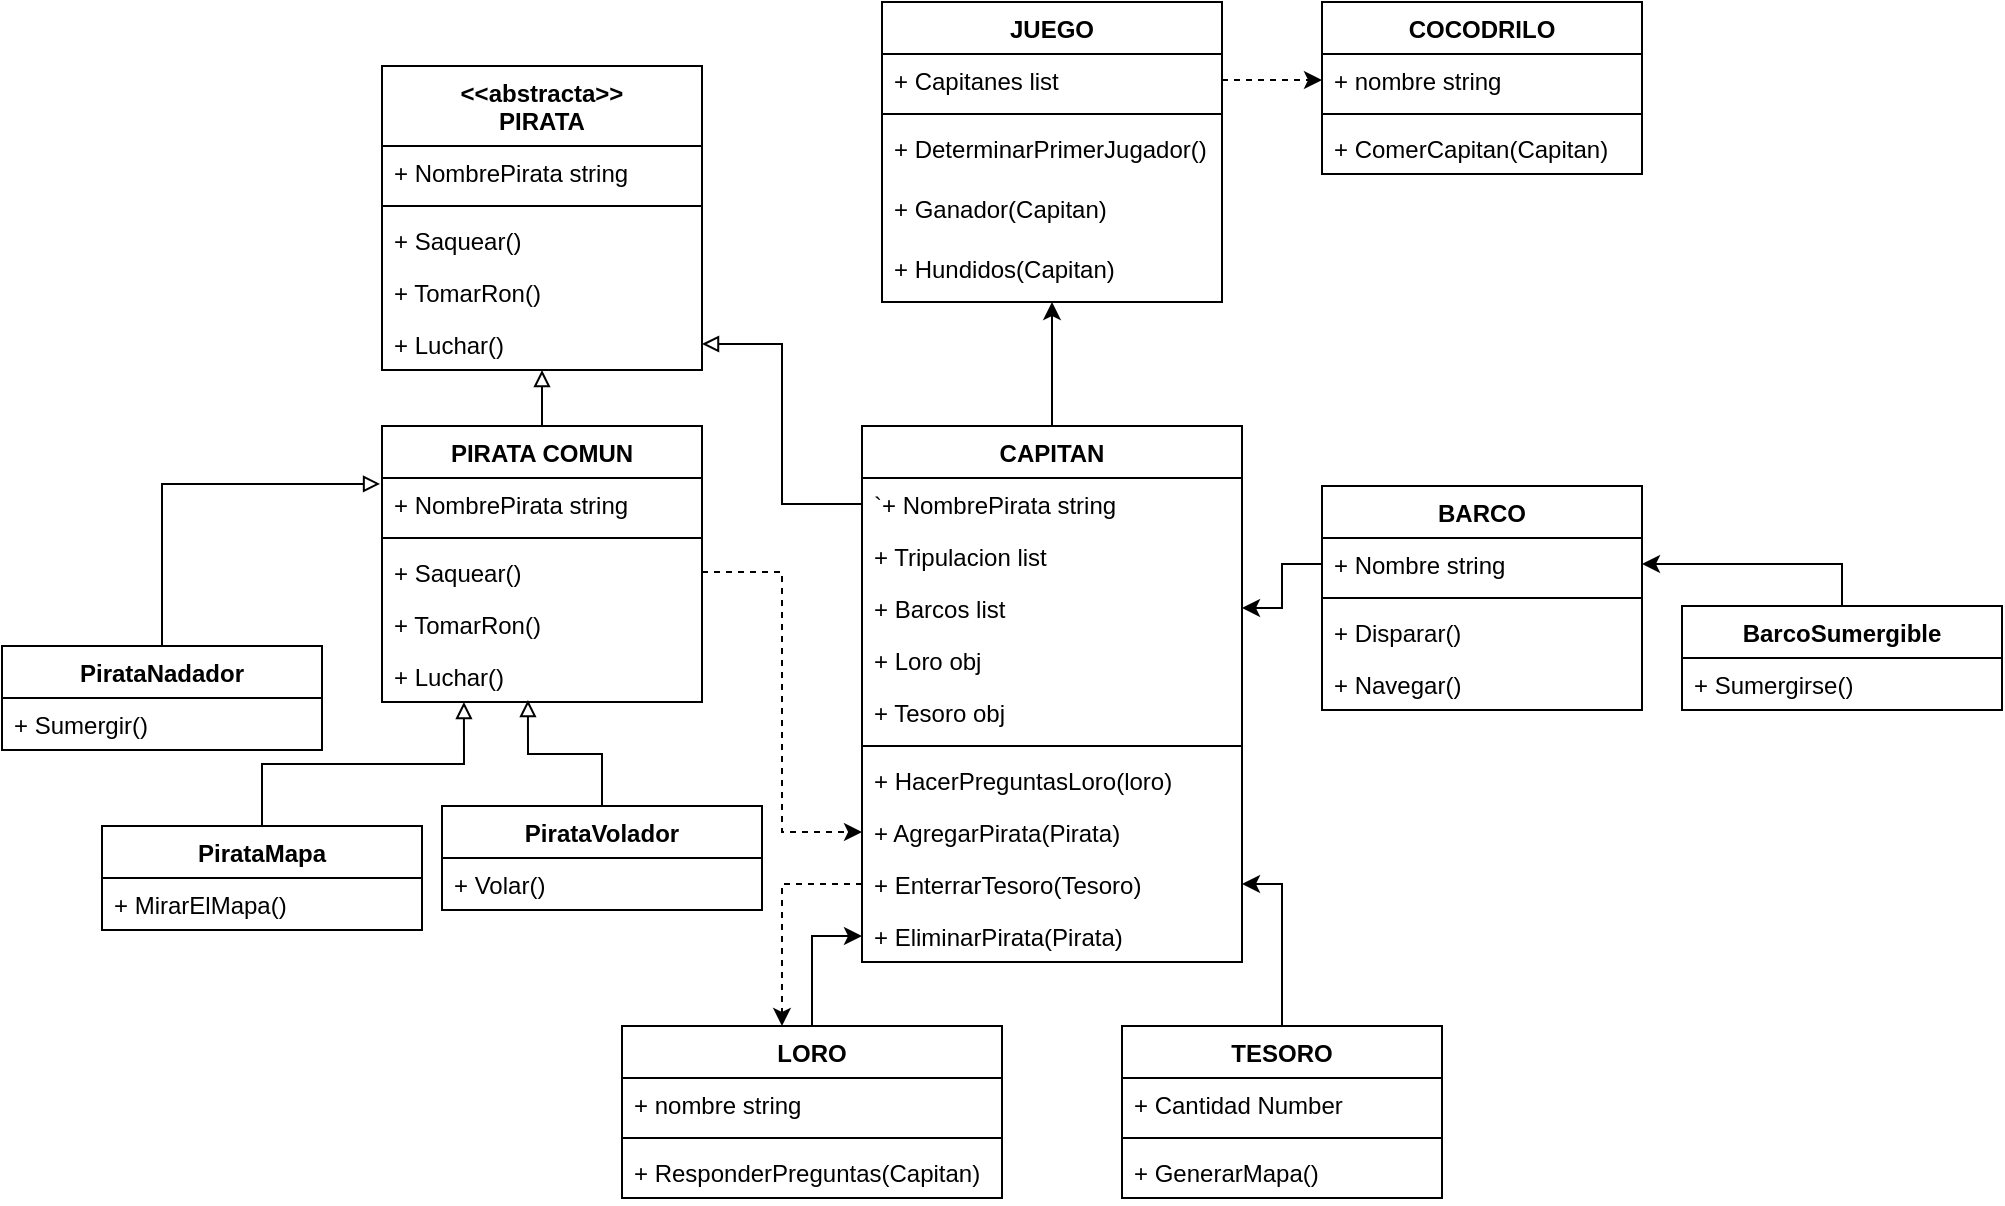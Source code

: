 <mxfile version="15.4.0" type="device"><diagram id="RCo0TwGRk2wm_fVkTmDE" name="Página-1"><mxGraphModel dx="2037" dy="1347" grid="1" gridSize="10" guides="1" tooltips="1" connect="1" arrows="1" fold="1" page="1" pageScale="1" pageWidth="1169" pageHeight="827" math="0" shadow="0"><root><mxCell id="0"/><mxCell id="1" parent="0"/><mxCell id="oNmt2e0RKSn26i8IUoMc-34" style="edgeStyle=orthogonalEdgeStyle;rounded=0;orthogonalLoop=1;jettySize=auto;html=1;" edge="1" parent="1" source="s1e61ihkZ0DkJ8s6Vl7c-1" target="oNmt2e0RKSn26i8IUoMc-30"><mxGeometry relative="1" as="geometry"/></mxCell><mxCell id="s1e61ihkZ0DkJ8s6Vl7c-1" value="CAPITAN" style="swimlane;fontStyle=1;align=center;verticalAlign=top;childLayout=stackLayout;horizontal=1;startSize=26;horizontalStack=0;resizeParent=1;resizeParentMax=0;resizeLast=0;collapsible=1;marginBottom=0;" parent="1" vertex="1"><mxGeometry x="330" y="90" width="190" height="268" as="geometry"/></mxCell><mxCell id="s1e61ihkZ0DkJ8s6Vl7c-6" value="`+ NombrePirata string" style="text;strokeColor=none;fillColor=none;align=left;verticalAlign=top;spacingLeft=4;spacingRight=4;overflow=hidden;rotatable=0;points=[[0,0.5],[1,0.5]];portConstraint=eastwest;" parent="s1e61ihkZ0DkJ8s6Vl7c-1" vertex="1"><mxGeometry y="26" width="190" height="26" as="geometry"/></mxCell><mxCell id="s1e61ihkZ0DkJ8s6Vl7c-2" value="+ Tripulacion list" style="text;strokeColor=none;fillColor=none;align=left;verticalAlign=top;spacingLeft=4;spacingRight=4;overflow=hidden;rotatable=0;points=[[0,0.5],[1,0.5]];portConstraint=eastwest;" parent="s1e61ihkZ0DkJ8s6Vl7c-1" vertex="1"><mxGeometry y="52" width="190" height="26" as="geometry"/></mxCell><mxCell id="s1e61ihkZ0DkJ8s6Vl7c-7" value="+ Barcos list" style="text;strokeColor=none;fillColor=none;align=left;verticalAlign=top;spacingLeft=4;spacingRight=4;overflow=hidden;rotatable=0;points=[[0,0.5],[1,0.5]];portConstraint=eastwest;" parent="s1e61ihkZ0DkJ8s6Vl7c-1" vertex="1"><mxGeometry y="78" width="190" height="26" as="geometry"/></mxCell><mxCell id="s1e61ihkZ0DkJ8s6Vl7c-17" value="+ Loro obj" style="text;strokeColor=none;fillColor=none;align=left;verticalAlign=top;spacingLeft=4;spacingRight=4;overflow=hidden;rotatable=0;points=[[0,0.5],[1,0.5]];portConstraint=eastwest;" parent="s1e61ihkZ0DkJ8s6Vl7c-1" vertex="1"><mxGeometry y="104" width="190" height="26" as="geometry"/></mxCell><mxCell id="oNmt2e0RKSn26i8IUoMc-24" value="+ Tesoro obj" style="text;strokeColor=none;fillColor=none;align=left;verticalAlign=top;spacingLeft=4;spacingRight=4;overflow=hidden;rotatable=0;points=[[0,0.5],[1,0.5]];portConstraint=eastwest;" vertex="1" parent="s1e61ihkZ0DkJ8s6Vl7c-1"><mxGeometry y="130" width="190" height="26" as="geometry"/></mxCell><mxCell id="s1e61ihkZ0DkJ8s6Vl7c-3" value="" style="line;strokeWidth=1;fillColor=none;align=left;verticalAlign=middle;spacingTop=-1;spacingLeft=3;spacingRight=3;rotatable=0;labelPosition=right;points=[];portConstraint=eastwest;" parent="s1e61ihkZ0DkJ8s6Vl7c-1" vertex="1"><mxGeometry y="156" width="190" height="8" as="geometry"/></mxCell><mxCell id="s1e61ihkZ0DkJ8s6Vl7c-4" value="+ HacerPreguntasLoro(loro)" style="text;strokeColor=none;fillColor=none;align=left;verticalAlign=top;spacingLeft=4;spacingRight=4;overflow=hidden;rotatable=0;points=[[0,0.5],[1,0.5]];portConstraint=eastwest;" parent="s1e61ihkZ0DkJ8s6Vl7c-1" vertex="1"><mxGeometry y="164" width="190" height="26" as="geometry"/></mxCell><mxCell id="s1e61ihkZ0DkJ8s6Vl7c-11" value="+ AgregarPirata(Pirata)" style="text;strokeColor=none;fillColor=none;align=left;verticalAlign=top;spacingLeft=4;spacingRight=4;overflow=hidden;rotatable=0;points=[[0,0.5],[1,0.5]];portConstraint=eastwest;" parent="s1e61ihkZ0DkJ8s6Vl7c-1" vertex="1"><mxGeometry y="190" width="190" height="26" as="geometry"/></mxCell><mxCell id="s1e61ihkZ0DkJ8s6Vl7c-10" value="+ EnterrarTesoro(Tesoro)" style="text;strokeColor=none;fillColor=none;align=left;verticalAlign=top;spacingLeft=4;spacingRight=4;overflow=hidden;rotatable=0;points=[[0,0.5],[1,0.5]];portConstraint=eastwest;" parent="s1e61ihkZ0DkJ8s6Vl7c-1" vertex="1"><mxGeometry y="216" width="190" height="26" as="geometry"/></mxCell><mxCell id="s1e61ihkZ0DkJ8s6Vl7c-12" value="+ EliminarPirata(Pirata)" style="text;strokeColor=none;fillColor=none;align=left;verticalAlign=top;spacingLeft=4;spacingRight=4;overflow=hidden;rotatable=0;points=[[0,0.5],[1,0.5]];portConstraint=eastwest;" parent="s1e61ihkZ0DkJ8s6Vl7c-1" vertex="1"><mxGeometry y="242" width="190" height="26" as="geometry"/></mxCell><mxCell id="s1e61ihkZ0DkJ8s6Vl7c-25" style="edgeStyle=orthogonalEdgeStyle;rounded=0;orthogonalLoop=1;jettySize=auto;html=1;entryX=0;entryY=0.5;entryDx=0;entryDy=0;dashed=1;exitX=1;exitY=0.5;exitDx=0;exitDy=0;" parent="1" source="s1e61ihkZ0DkJ8s6Vl7c-16" target="s1e61ihkZ0DkJ8s6Vl7c-11" edge="1"><mxGeometry relative="1" as="geometry"/></mxCell><mxCell id="oNmt2e0RKSn26i8IUoMc-47" style="edgeStyle=orthogonalEdgeStyle;rounded=0;orthogonalLoop=1;jettySize=auto;html=1;exitX=0.5;exitY=0;exitDx=0;exitDy=0;entryX=0.5;entryY=1;entryDx=0;entryDy=0;endArrow=block;endFill=0;" edge="1" parent="1" source="s1e61ihkZ0DkJ8s6Vl7c-13" target="oNmt2e0RKSn26i8IUoMc-41"><mxGeometry relative="1" as="geometry"/></mxCell><mxCell id="s1e61ihkZ0DkJ8s6Vl7c-13" value="PIRATA COMUN" style="swimlane;fontStyle=1;align=center;verticalAlign=top;childLayout=stackLayout;horizontal=1;startSize=26;horizontalStack=0;resizeParent=1;resizeParentMax=0;resizeLast=0;collapsible=1;marginBottom=0;" parent="1" vertex="1"><mxGeometry x="90" y="90" width="160" height="138" as="geometry"/></mxCell><mxCell id="s1e61ihkZ0DkJ8s6Vl7c-14" value="+ NombrePirata string" style="text;strokeColor=none;fillColor=none;align=left;verticalAlign=top;spacingLeft=4;spacingRight=4;overflow=hidden;rotatable=0;points=[[0,0.5],[1,0.5]];portConstraint=eastwest;" parent="s1e61ihkZ0DkJ8s6Vl7c-13" vertex="1"><mxGeometry y="26" width="160" height="26" as="geometry"/></mxCell><mxCell id="s1e61ihkZ0DkJ8s6Vl7c-15" value="" style="line;strokeWidth=1;fillColor=none;align=left;verticalAlign=middle;spacingTop=-1;spacingLeft=3;spacingRight=3;rotatable=0;labelPosition=right;points=[];portConstraint=eastwest;" parent="s1e61ihkZ0DkJ8s6Vl7c-13" vertex="1"><mxGeometry y="52" width="160" height="8" as="geometry"/></mxCell><mxCell id="s1e61ihkZ0DkJ8s6Vl7c-16" value="+ Saquear()" style="text;strokeColor=none;fillColor=none;align=left;verticalAlign=top;spacingLeft=4;spacingRight=4;overflow=hidden;rotatable=0;points=[[0,0.5],[1,0.5]];portConstraint=eastwest;" parent="s1e61ihkZ0DkJ8s6Vl7c-13" vertex="1"><mxGeometry y="60" width="160" height="26" as="geometry"/></mxCell><mxCell id="s1e61ihkZ0DkJ8s6Vl7c-18" value="+ TomarRon()" style="text;strokeColor=none;fillColor=none;align=left;verticalAlign=top;spacingLeft=4;spacingRight=4;overflow=hidden;rotatable=0;points=[[0,0.5],[1,0.5]];portConstraint=eastwest;" parent="s1e61ihkZ0DkJ8s6Vl7c-13" vertex="1"><mxGeometry y="86" width="160" height="26" as="geometry"/></mxCell><mxCell id="s1e61ihkZ0DkJ8s6Vl7c-24" value="+ Luchar()" style="text;strokeColor=none;fillColor=none;align=left;verticalAlign=top;spacingLeft=4;spacingRight=4;overflow=hidden;rotatable=0;points=[[0,0.5],[1,0.5]];portConstraint=eastwest;" parent="s1e61ihkZ0DkJ8s6Vl7c-13" vertex="1"><mxGeometry y="112" width="160" height="26" as="geometry"/></mxCell><mxCell id="s1e61ihkZ0DkJ8s6Vl7c-30" style="edgeStyle=orthogonalEdgeStyle;rounded=0;orthogonalLoop=1;jettySize=auto;html=1;entryX=0.456;entryY=0.962;entryDx=0;entryDy=0;entryPerimeter=0;endArrow=block;endFill=0;" parent="1" source="s1e61ihkZ0DkJ8s6Vl7c-26" target="s1e61ihkZ0DkJ8s6Vl7c-24" edge="1"><mxGeometry relative="1" as="geometry"/></mxCell><mxCell id="s1e61ihkZ0DkJ8s6Vl7c-26" value="PirataVolador" style="swimlane;fontStyle=1;align=center;verticalAlign=top;childLayout=stackLayout;horizontal=1;startSize=26;horizontalStack=0;resizeParent=1;resizeParentMax=0;resizeLast=0;collapsible=1;marginBottom=0;" parent="1" vertex="1"><mxGeometry x="120" y="280" width="160" height="52" as="geometry"/></mxCell><mxCell id="s1e61ihkZ0DkJ8s6Vl7c-29" value="+ Volar()" style="text;strokeColor=none;fillColor=none;align=left;verticalAlign=top;spacingLeft=4;spacingRight=4;overflow=hidden;rotatable=0;points=[[0,0.5],[1,0.5]];portConstraint=eastwest;" parent="s1e61ihkZ0DkJ8s6Vl7c-26" vertex="1"><mxGeometry y="26" width="160" height="26" as="geometry"/></mxCell><mxCell id="s1e61ihkZ0DkJ8s6Vl7c-33" style="edgeStyle=orthogonalEdgeStyle;rounded=0;orthogonalLoop=1;jettySize=auto;html=1;entryX=0.256;entryY=1;entryDx=0;entryDy=0;entryPerimeter=0;endArrow=block;endFill=0;" parent="1" source="s1e61ihkZ0DkJ8s6Vl7c-31" target="s1e61ihkZ0DkJ8s6Vl7c-24" edge="1"><mxGeometry relative="1" as="geometry"/></mxCell><mxCell id="s1e61ihkZ0DkJ8s6Vl7c-31" value="PirataMapa" style="swimlane;fontStyle=1;align=center;verticalAlign=top;childLayout=stackLayout;horizontal=1;startSize=26;horizontalStack=0;resizeParent=1;resizeParentMax=0;resizeLast=0;collapsible=1;marginBottom=0;" parent="1" vertex="1"><mxGeometry x="-50" y="290" width="160" height="52" as="geometry"/></mxCell><mxCell id="s1e61ihkZ0DkJ8s6Vl7c-32" value="+ MirarElMapa()" style="text;strokeColor=none;fillColor=none;align=left;verticalAlign=top;spacingLeft=4;spacingRight=4;overflow=hidden;rotatable=0;points=[[0,0.5],[1,0.5]];portConstraint=eastwest;" parent="s1e61ihkZ0DkJ8s6Vl7c-31" vertex="1"><mxGeometry y="26" width="160" height="26" as="geometry"/></mxCell><mxCell id="s1e61ihkZ0DkJ8s6Vl7c-36" style="edgeStyle=orthogonalEdgeStyle;rounded=0;orthogonalLoop=1;jettySize=auto;html=1;entryX=-0.006;entryY=0.115;entryDx=0;entryDy=0;entryPerimeter=0;endArrow=block;endFill=0;" parent="1" source="s1e61ihkZ0DkJ8s6Vl7c-34" target="s1e61ihkZ0DkJ8s6Vl7c-14" edge="1"><mxGeometry relative="1" as="geometry"/></mxCell><mxCell id="s1e61ihkZ0DkJ8s6Vl7c-34" value="PirataNadador" style="swimlane;fontStyle=1;align=center;verticalAlign=top;childLayout=stackLayout;horizontal=1;startSize=26;horizontalStack=0;resizeParent=1;resizeParentMax=0;resizeLast=0;collapsible=1;marginBottom=0;" parent="1" vertex="1"><mxGeometry x="-100" y="200" width="160" height="52" as="geometry"/></mxCell><mxCell id="s1e61ihkZ0DkJ8s6Vl7c-35" value="+ Sumergir()" style="text;strokeColor=none;fillColor=none;align=left;verticalAlign=top;spacingLeft=4;spacingRight=4;overflow=hidden;rotatable=0;points=[[0,0.5],[1,0.5]];portConstraint=eastwest;" parent="s1e61ihkZ0DkJ8s6Vl7c-34" vertex="1"><mxGeometry y="26" width="160" height="26" as="geometry"/></mxCell><mxCell id="s1e61ihkZ0DkJ8s6Vl7c-41" style="edgeStyle=orthogonalEdgeStyle;rounded=0;orthogonalLoop=1;jettySize=auto;html=1;entryX=0;entryY=0.5;entryDx=0;entryDy=0;" parent="1" source="s1e61ihkZ0DkJ8s6Vl7c-37" target="s1e61ihkZ0DkJ8s6Vl7c-12" edge="1"><mxGeometry relative="1" as="geometry"/></mxCell><mxCell id="s1e61ihkZ0DkJ8s6Vl7c-37" value="LORO" style="swimlane;fontStyle=1;align=center;verticalAlign=top;childLayout=stackLayout;horizontal=1;startSize=26;horizontalStack=0;resizeParent=1;resizeParentMax=0;resizeLast=0;collapsible=1;marginBottom=0;" parent="1" vertex="1"><mxGeometry x="210" y="390" width="190" height="86" as="geometry"/></mxCell><mxCell id="s1e61ihkZ0DkJ8s6Vl7c-38" value="+ nombre string" style="text;strokeColor=none;fillColor=none;align=left;verticalAlign=top;spacingLeft=4;spacingRight=4;overflow=hidden;rotatable=0;points=[[0,0.5],[1,0.5]];portConstraint=eastwest;" parent="s1e61ihkZ0DkJ8s6Vl7c-37" vertex="1"><mxGeometry y="26" width="190" height="26" as="geometry"/></mxCell><mxCell id="s1e61ihkZ0DkJ8s6Vl7c-39" value="" style="line;strokeWidth=1;fillColor=none;align=left;verticalAlign=middle;spacingTop=-1;spacingLeft=3;spacingRight=3;rotatable=0;labelPosition=right;points=[];portConstraint=eastwest;" parent="s1e61ihkZ0DkJ8s6Vl7c-37" vertex="1"><mxGeometry y="52" width="190" height="8" as="geometry"/></mxCell><mxCell id="s1e61ihkZ0DkJ8s6Vl7c-40" value="+ ResponderPreguntas(Capitan)" style="text;strokeColor=none;fillColor=none;align=left;verticalAlign=top;spacingLeft=4;spacingRight=4;overflow=hidden;rotatable=0;points=[[0,0.5],[1,0.5]];portConstraint=eastwest;" parent="s1e61ihkZ0DkJ8s6Vl7c-37" vertex="1"><mxGeometry y="60" width="190" height="26" as="geometry"/></mxCell><mxCell id="oNmt2e0RKSn26i8IUoMc-12" style="edgeStyle=orthogonalEdgeStyle;rounded=0;orthogonalLoop=1;jettySize=auto;html=1;entryX=1;entryY=0.5;entryDx=0;entryDy=0;" edge="1" parent="1" source="oNmt2e0RKSn26i8IUoMc-7" target="s1e61ihkZ0DkJ8s6Vl7c-10"><mxGeometry relative="1" as="geometry"/></mxCell><mxCell id="oNmt2e0RKSn26i8IUoMc-7" value="TESORO" style="swimlane;fontStyle=1;align=center;verticalAlign=top;childLayout=stackLayout;horizontal=1;startSize=26;horizontalStack=0;resizeParent=1;resizeParentMax=0;resizeLast=0;collapsible=1;marginBottom=0;" vertex="1" parent="1"><mxGeometry x="460" y="390" width="160" height="86" as="geometry"/></mxCell><mxCell id="oNmt2e0RKSn26i8IUoMc-8" value="+ Cantidad Number" style="text;strokeColor=none;fillColor=none;align=left;verticalAlign=top;spacingLeft=4;spacingRight=4;overflow=hidden;rotatable=0;points=[[0,0.5],[1,0.5]];portConstraint=eastwest;" vertex="1" parent="oNmt2e0RKSn26i8IUoMc-7"><mxGeometry y="26" width="160" height="26" as="geometry"/></mxCell><mxCell id="oNmt2e0RKSn26i8IUoMc-9" value="" style="line;strokeWidth=1;fillColor=none;align=left;verticalAlign=middle;spacingTop=-1;spacingLeft=3;spacingRight=3;rotatable=0;labelPosition=right;points=[];portConstraint=eastwest;" vertex="1" parent="oNmt2e0RKSn26i8IUoMc-7"><mxGeometry y="52" width="160" height="8" as="geometry"/></mxCell><mxCell id="oNmt2e0RKSn26i8IUoMc-10" value="+ GenerarMapa()" style="text;strokeColor=none;fillColor=none;align=left;verticalAlign=top;spacingLeft=4;spacingRight=4;overflow=hidden;rotatable=0;points=[[0,0.5],[1,0.5]];portConstraint=eastwest;" vertex="1" parent="oNmt2e0RKSn26i8IUoMc-7"><mxGeometry y="60" width="160" height="26" as="geometry"/></mxCell><mxCell id="oNmt2e0RKSn26i8IUoMc-11" style="edgeStyle=orthogonalEdgeStyle;rounded=0;orthogonalLoop=1;jettySize=auto;html=1;exitX=0;exitY=0.5;exitDx=0;exitDy=0;entryX=0.421;entryY=0;entryDx=0;entryDy=0;entryPerimeter=0;dashed=1;" edge="1" parent="1" source="s1e61ihkZ0DkJ8s6Vl7c-10" target="s1e61ihkZ0DkJ8s6Vl7c-37"><mxGeometry relative="1" as="geometry"/></mxCell><mxCell id="oNmt2e0RKSn26i8IUoMc-13" value="COCODRILO" style="swimlane;fontStyle=1;align=center;verticalAlign=top;childLayout=stackLayout;horizontal=1;startSize=26;horizontalStack=0;resizeParent=1;resizeParentMax=0;resizeLast=0;collapsible=1;marginBottom=0;" vertex="1" parent="1"><mxGeometry x="560" y="-122" width="160" height="86" as="geometry"/></mxCell><mxCell id="oNmt2e0RKSn26i8IUoMc-14" value="+ nombre string" style="text;strokeColor=none;fillColor=none;align=left;verticalAlign=top;spacingLeft=4;spacingRight=4;overflow=hidden;rotatable=0;points=[[0,0.5],[1,0.5]];portConstraint=eastwest;" vertex="1" parent="oNmt2e0RKSn26i8IUoMc-13"><mxGeometry y="26" width="160" height="26" as="geometry"/></mxCell><mxCell id="oNmt2e0RKSn26i8IUoMc-15" value="" style="line;strokeWidth=1;fillColor=none;align=left;verticalAlign=middle;spacingTop=-1;spacingLeft=3;spacingRight=3;rotatable=0;labelPosition=right;points=[];portConstraint=eastwest;" vertex="1" parent="oNmt2e0RKSn26i8IUoMc-13"><mxGeometry y="52" width="160" height="8" as="geometry"/></mxCell><mxCell id="oNmt2e0RKSn26i8IUoMc-16" value="+ ComerCapitan(Capitan)" style="text;strokeColor=none;fillColor=none;align=left;verticalAlign=top;spacingLeft=4;spacingRight=4;overflow=hidden;rotatable=0;points=[[0,0.5],[1,0.5]];portConstraint=eastwest;" vertex="1" parent="oNmt2e0RKSn26i8IUoMc-13"><mxGeometry y="60" width="160" height="26" as="geometry"/></mxCell><mxCell id="oNmt2e0RKSn26i8IUoMc-17" style="edgeStyle=orthogonalEdgeStyle;rounded=0;orthogonalLoop=1;jettySize=auto;html=1;exitX=1;exitY=0.5;exitDx=0;exitDy=0;entryX=0;entryY=0.5;entryDx=0;entryDy=0;dashed=1;" edge="1" parent="1" source="oNmt2e0RKSn26i8IUoMc-31" target="oNmt2e0RKSn26i8IUoMc-14"><mxGeometry relative="1" as="geometry"/></mxCell><mxCell id="oNmt2e0RKSn26i8IUoMc-18" value="BARCO" style="swimlane;fontStyle=1;align=center;verticalAlign=top;childLayout=stackLayout;horizontal=1;startSize=26;horizontalStack=0;resizeParent=1;resizeParentMax=0;resizeLast=0;collapsible=1;marginBottom=0;" vertex="1" parent="1"><mxGeometry x="560" y="120" width="160" height="112" as="geometry"/></mxCell><mxCell id="oNmt2e0RKSn26i8IUoMc-19" value="+ Nombre string" style="text;strokeColor=none;fillColor=none;align=left;verticalAlign=top;spacingLeft=4;spacingRight=4;overflow=hidden;rotatable=0;points=[[0,0.5],[1,0.5]];portConstraint=eastwest;" vertex="1" parent="oNmt2e0RKSn26i8IUoMc-18"><mxGeometry y="26" width="160" height="26" as="geometry"/></mxCell><mxCell id="oNmt2e0RKSn26i8IUoMc-20" value="" style="line;strokeWidth=1;fillColor=none;align=left;verticalAlign=middle;spacingTop=-1;spacingLeft=3;spacingRight=3;rotatable=0;labelPosition=right;points=[];portConstraint=eastwest;" vertex="1" parent="oNmt2e0RKSn26i8IUoMc-18"><mxGeometry y="52" width="160" height="8" as="geometry"/></mxCell><mxCell id="oNmt2e0RKSn26i8IUoMc-21" value="+ Disparar()" style="text;strokeColor=none;fillColor=none;align=left;verticalAlign=top;spacingLeft=4;spacingRight=4;overflow=hidden;rotatable=0;points=[[0,0.5],[1,0.5]];portConstraint=eastwest;" vertex="1" parent="oNmt2e0RKSn26i8IUoMc-18"><mxGeometry y="60" width="160" height="26" as="geometry"/></mxCell><mxCell id="oNmt2e0RKSn26i8IUoMc-22" value="+ Navegar()" style="text;strokeColor=none;fillColor=none;align=left;verticalAlign=top;spacingLeft=4;spacingRight=4;overflow=hidden;rotatable=0;points=[[0,0.5],[1,0.5]];portConstraint=eastwest;" vertex="1" parent="oNmt2e0RKSn26i8IUoMc-18"><mxGeometry y="86" width="160" height="26" as="geometry"/></mxCell><mxCell id="oNmt2e0RKSn26i8IUoMc-23" style="edgeStyle=orthogonalEdgeStyle;rounded=0;orthogonalLoop=1;jettySize=auto;html=1;" edge="1" parent="1" source="oNmt2e0RKSn26i8IUoMc-19" target="s1e61ihkZ0DkJ8s6Vl7c-7"><mxGeometry relative="1" as="geometry"/></mxCell><mxCell id="oNmt2e0RKSn26i8IUoMc-29" style="edgeStyle=orthogonalEdgeStyle;rounded=0;orthogonalLoop=1;jettySize=auto;html=1;entryX=1;entryY=0.5;entryDx=0;entryDy=0;" edge="1" parent="1" source="oNmt2e0RKSn26i8IUoMc-25" target="oNmt2e0RKSn26i8IUoMc-19"><mxGeometry relative="1" as="geometry"/></mxCell><mxCell id="oNmt2e0RKSn26i8IUoMc-25" value="BarcoSumergible" style="swimlane;fontStyle=1;align=center;verticalAlign=top;childLayout=stackLayout;horizontal=1;startSize=26;horizontalStack=0;resizeParent=1;resizeParentMax=0;resizeLast=0;collapsible=1;marginBottom=0;" vertex="1" parent="1"><mxGeometry x="740" y="180" width="160" height="52" as="geometry"/></mxCell><mxCell id="oNmt2e0RKSn26i8IUoMc-28" value="+ Sumergirse()" style="text;strokeColor=none;fillColor=none;align=left;verticalAlign=top;spacingLeft=4;spacingRight=4;overflow=hidden;rotatable=0;points=[[0,0.5],[1,0.5]];portConstraint=eastwest;" vertex="1" parent="oNmt2e0RKSn26i8IUoMc-25"><mxGeometry y="26" width="160" height="26" as="geometry"/></mxCell><mxCell id="oNmt2e0RKSn26i8IUoMc-30" value="JUEGO" style="swimlane;fontStyle=1;align=center;verticalAlign=top;childLayout=stackLayout;horizontal=1;startSize=26;horizontalStack=0;resizeParent=1;resizeParentMax=0;resizeLast=0;collapsible=1;marginBottom=0;" vertex="1" parent="1"><mxGeometry x="340" y="-122" width="170" height="150" as="geometry"/></mxCell><mxCell id="oNmt2e0RKSn26i8IUoMc-31" value="+ Capitanes list" style="text;strokeColor=none;fillColor=none;align=left;verticalAlign=top;spacingLeft=4;spacingRight=4;overflow=hidden;rotatable=0;points=[[0,0.5],[1,0.5]];portConstraint=eastwest;" vertex="1" parent="oNmt2e0RKSn26i8IUoMc-30"><mxGeometry y="26" width="170" height="26" as="geometry"/></mxCell><mxCell id="oNmt2e0RKSn26i8IUoMc-32" value="" style="line;strokeWidth=1;fillColor=none;align=left;verticalAlign=middle;spacingTop=-1;spacingLeft=3;spacingRight=3;rotatable=0;labelPosition=right;points=[];portConstraint=eastwest;" vertex="1" parent="oNmt2e0RKSn26i8IUoMc-30"><mxGeometry y="52" width="170" height="8" as="geometry"/></mxCell><mxCell id="oNmt2e0RKSn26i8IUoMc-33" value="+ DeterminarPrimerJugador()" style="text;strokeColor=none;fillColor=none;align=left;verticalAlign=top;spacingLeft=4;spacingRight=4;overflow=hidden;rotatable=0;points=[[0,0.5],[1,0.5]];portConstraint=eastwest;" vertex="1" parent="oNmt2e0RKSn26i8IUoMc-30"><mxGeometry y="60" width="170" height="30" as="geometry"/></mxCell><mxCell id="oNmt2e0RKSn26i8IUoMc-35" value="+ Ganador(Capitan)" style="text;strokeColor=none;fillColor=none;align=left;verticalAlign=top;spacingLeft=4;spacingRight=4;overflow=hidden;rotatable=0;points=[[0,0.5],[1,0.5]];portConstraint=eastwest;" vertex="1" parent="oNmt2e0RKSn26i8IUoMc-30"><mxGeometry y="90" width="170" height="30" as="geometry"/></mxCell><mxCell id="oNmt2e0RKSn26i8IUoMc-36" value="+ Hundidos(Capitan)" style="text;strokeColor=none;fillColor=none;align=left;verticalAlign=top;spacingLeft=4;spacingRight=4;overflow=hidden;rotatable=0;points=[[0,0.5],[1,0.5]];portConstraint=eastwest;" vertex="1" parent="oNmt2e0RKSn26i8IUoMc-30"><mxGeometry y="120" width="170" height="30" as="geometry"/></mxCell><mxCell id="oNmt2e0RKSn26i8IUoMc-41" value="&lt;&lt;abstracta&gt;&gt;&#10;PIRATA" style="swimlane;fontStyle=1;align=center;verticalAlign=top;childLayout=stackLayout;horizontal=1;startSize=40;horizontalStack=0;resizeParent=1;resizeParentMax=0;resizeLast=0;collapsible=1;marginBottom=0;" vertex="1" parent="1"><mxGeometry x="90" y="-90" width="160" height="152" as="geometry"/></mxCell><mxCell id="oNmt2e0RKSn26i8IUoMc-42" value="+ NombrePirata string" style="text;strokeColor=none;fillColor=none;align=left;verticalAlign=top;spacingLeft=4;spacingRight=4;overflow=hidden;rotatable=0;points=[[0,0.5],[1,0.5]];portConstraint=eastwest;" vertex="1" parent="oNmt2e0RKSn26i8IUoMc-41"><mxGeometry y="40" width="160" height="26" as="geometry"/></mxCell><mxCell id="oNmt2e0RKSn26i8IUoMc-43" value="" style="line;strokeWidth=1;fillColor=none;align=left;verticalAlign=middle;spacingTop=-1;spacingLeft=3;spacingRight=3;rotatable=0;labelPosition=right;points=[];portConstraint=eastwest;" vertex="1" parent="oNmt2e0RKSn26i8IUoMc-41"><mxGeometry y="66" width="160" height="8" as="geometry"/></mxCell><mxCell id="oNmt2e0RKSn26i8IUoMc-44" value="+ Saquear()" style="text;strokeColor=none;fillColor=none;align=left;verticalAlign=top;spacingLeft=4;spacingRight=4;overflow=hidden;rotatable=0;points=[[0,0.5],[1,0.5]];portConstraint=eastwest;" vertex="1" parent="oNmt2e0RKSn26i8IUoMc-41"><mxGeometry y="74" width="160" height="26" as="geometry"/></mxCell><mxCell id="oNmt2e0RKSn26i8IUoMc-45" value="+ TomarRon()" style="text;strokeColor=none;fillColor=none;align=left;verticalAlign=top;spacingLeft=4;spacingRight=4;overflow=hidden;rotatable=0;points=[[0,0.5],[1,0.5]];portConstraint=eastwest;" vertex="1" parent="oNmt2e0RKSn26i8IUoMc-41"><mxGeometry y="100" width="160" height="26" as="geometry"/></mxCell><mxCell id="oNmt2e0RKSn26i8IUoMc-46" value="+ Luchar()" style="text;strokeColor=none;fillColor=none;align=left;verticalAlign=top;spacingLeft=4;spacingRight=4;overflow=hidden;rotatable=0;points=[[0,0.5],[1,0.5]];portConstraint=eastwest;" vertex="1" parent="oNmt2e0RKSn26i8IUoMc-41"><mxGeometry y="126" width="160" height="26" as="geometry"/></mxCell><mxCell id="oNmt2e0RKSn26i8IUoMc-49" style="edgeStyle=orthogonalEdgeStyle;rounded=0;orthogonalLoop=1;jettySize=auto;html=1;entryX=1;entryY=0.5;entryDx=0;entryDy=0;endArrow=block;endFill=0;" edge="1" parent="1" source="s1e61ihkZ0DkJ8s6Vl7c-6" target="oNmt2e0RKSn26i8IUoMc-46"><mxGeometry relative="1" as="geometry"/></mxCell></root></mxGraphModel></diagram></mxfile>